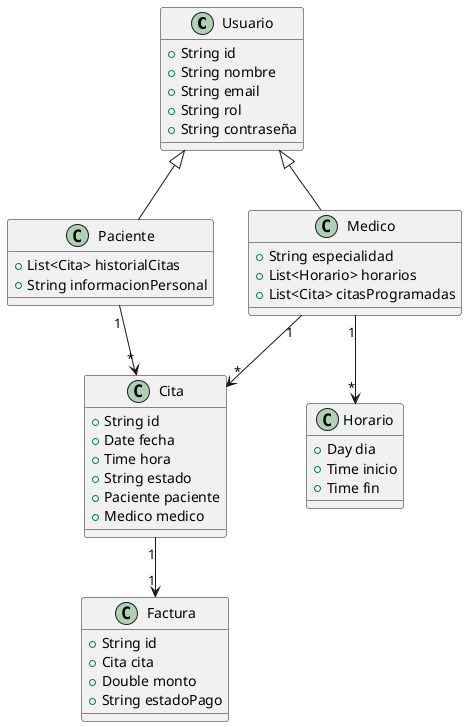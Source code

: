 @startuml clinica
class Usuario {
  +String id
  +String nombre
  +String email
  +String rol
  +String contraseña
}

class Paciente {
  +List<Cita> historialCitas
  +String informacionPersonal
}

class Medico {
  +String especialidad
  +List<Horario> horarios
  +List<Cita> citasProgramadas
}

class Cita {
  +String id
  +Date fecha
  +Time hora
  +String estado
  +Paciente paciente
  +Medico medico
}

class Factura {
  +String id
  +Cita cita
  +Double monto
  +String estadoPago
}

class Horario {
  +Day dia
  +Time inicio
  +Time fin
}

Usuario <|-- Paciente
Usuario <|-- Medico
Paciente "1" --> "*" Cita
Medico "1" --> "*" Cita
Cita "1" --> "1" Factura
Medico "1" --> "*" Horario

@enduml